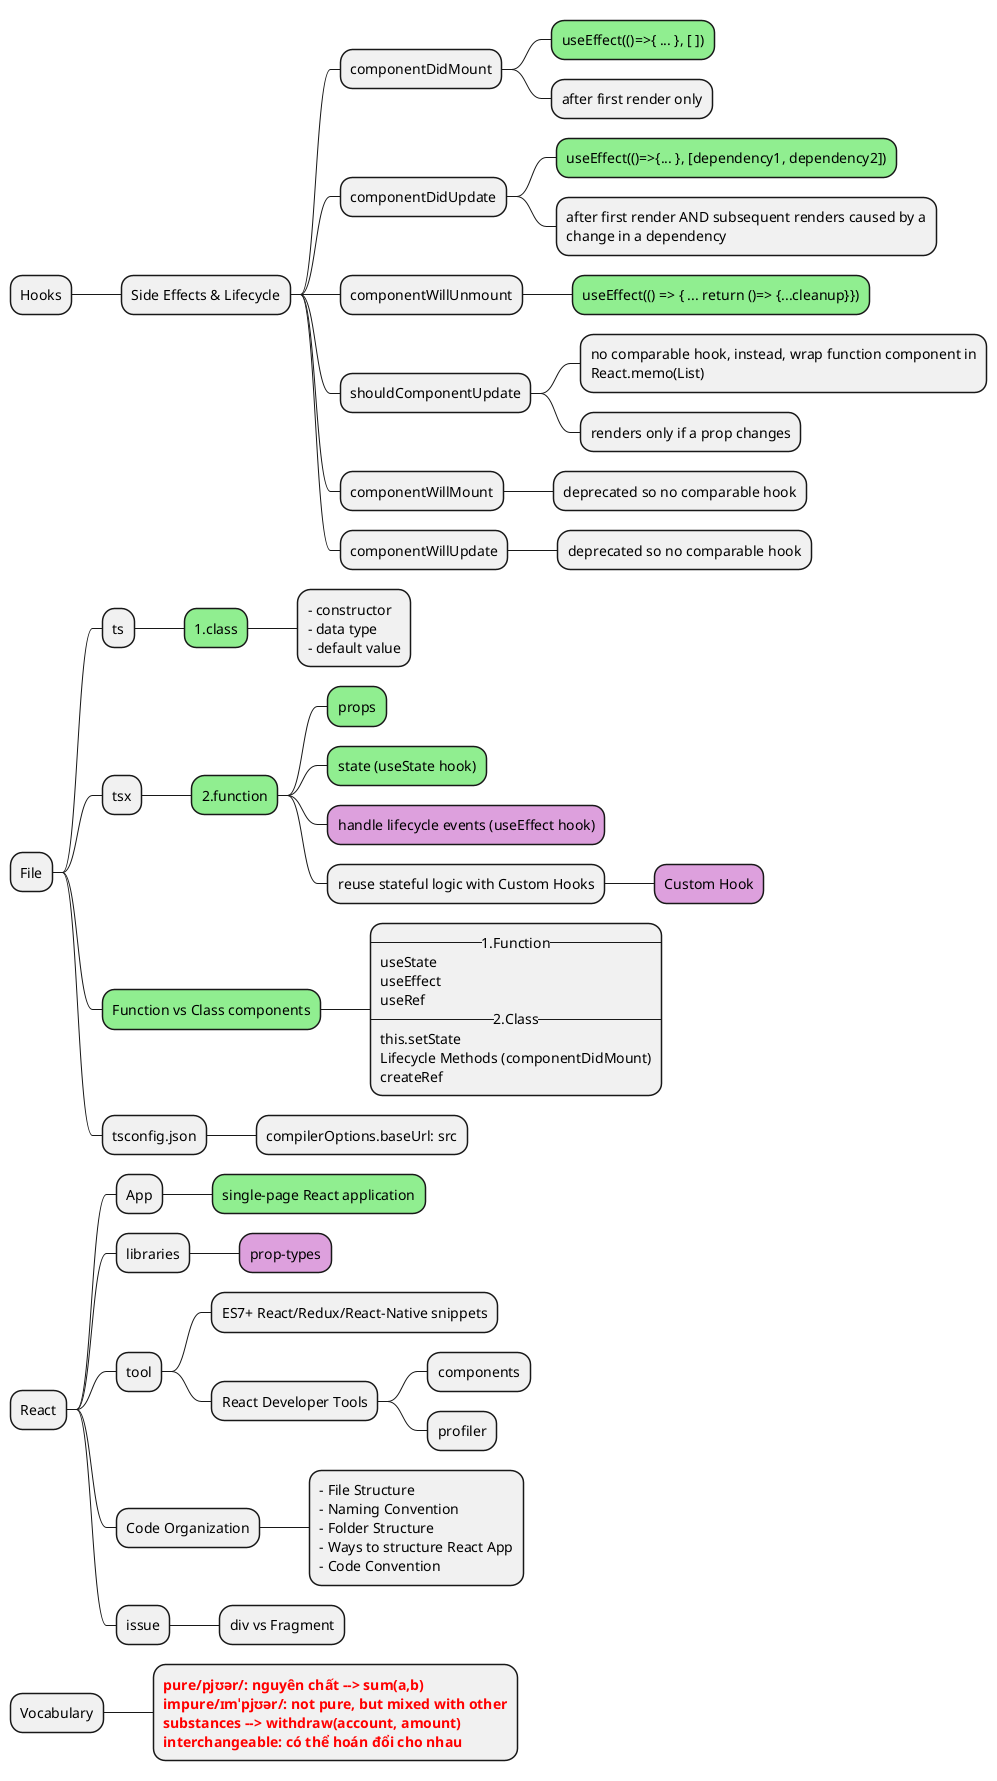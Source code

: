 @startmindmap
<style>
element {
  MaximumWidth 400
}
mindmapDiagram {
  .highlight {
    BackgroundColor lightgreen
  }
  .uncertain {
    BackgroundColor plum
  }
}
</style>

* Hooks
** Side Effects & Lifecycle
*** componentDidMount
**** useEffect(()=>{ ... }, [ ]) <<highlight>>
**** after first render only
*** componentDidUpdate
**** useEffect(()=>{... }, [dependency1, dependency2]) <<highlight>>
**** after first render AND subsequent renders caused by a change in a dependency
*** componentWillUnmount
**** useEffect(() => { ... return ()=> {...cleanup}}) <<highlight>>
*** shouldComponentUpdate
**** no comparable hook, instead, wrap function component in React.memo(List)
**** renders only if a prop changes
*** componentWillMount
**** deprecated so no comparable hook
*** componentWillUpdate
**** deprecated so no comparable hook

* File
** ts
*** 1.class <<highlight>>
****:- constructor
- data type
- default value;
** tsx
*** 2.function <<highlight>>
**** props <<highlight>>
**** state (useState hook) <<highlight>>
**** handle lifecycle events (useEffect hook) <<uncertain>>
**** reuse stateful logic with Custom Hooks
***** Custom Hook <<uncertain>>
** Function vs Class components <<highlight>>
***:--1.Function--
useState
useEffect
useRef
--2.Class--
this.setState
Lifecycle Methods (componentDidMount)
createRef;

** tsconfig.json
*** compilerOptions.baseUrl: src


* React
** App
*** single-page React application <<highlight>>
** libraries
*** prop-types <<uncertain>>

** tool
*** ES7+ React/Redux/React-Native snippets
*** React Developer Tools
**** components
**** profiler
** Code Organization
***:- File Structure
- Naming Convention
- Folder Structure
- Ways to structure React App
- Code Convention;

** issue
*** div vs Fragment

* Vocabulary
**:<b><color:red>pure/pjʊər/: nguyên chất --> sum(a,b)
<b><color:red>impure/ɪmˈpjʊər/: not pure, but mixed with other substances --> withdraw(account, amount)
<b><color:red>interchangeable: có thể hoán đổi cho nhau;
@endmindmap
